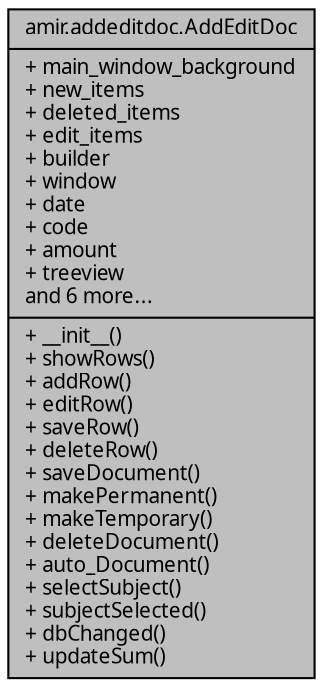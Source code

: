 digraph "amir.addeditdoc.AddEditDoc"
{
 // LATEX_PDF_SIZE
  edge [fontname="FreeSans.ttf",fontsize="10",labelfontname="FreeSans.ttf",labelfontsize="10"];
  node [fontname="FreeSans.ttf",fontsize="10",shape=record];
  Node1 [label="{amir.addeditdoc.AddEditDoc\n|+ main_window_background\l+ new_items\l+ deleted_items\l+ edit_items\l+ builder\l+ window\l+ date\l+ code\l+ amount\l+ treeview\land 6 more...\l|+ __init__()\l+ showRows()\l+ addRow()\l+ editRow()\l+ saveRow()\l+ deleteRow()\l+ saveDocument()\l+ makePermanent()\l+ makeTemporary()\l+ deleteDocument()\l+ auto_Document()\l+ selectSubject()\l+ subjectSelected()\l+ dbChanged()\l+ updateSum()\l}",height=0.2,width=0.4,color="black", fillcolor="grey75", style="filled", fontcolor="black",tooltip="Register or edit a document."];
}
